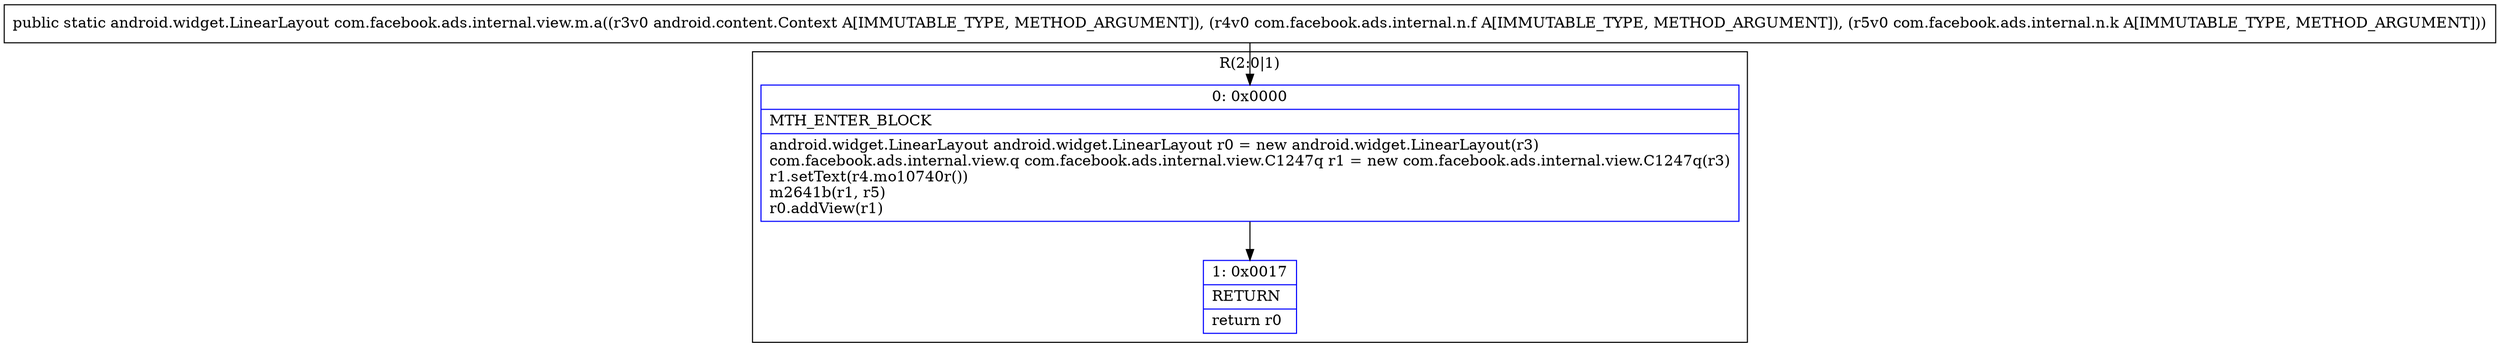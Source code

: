 digraph "CFG forcom.facebook.ads.internal.view.m.a(Landroid\/content\/Context;Lcom\/facebook\/ads\/internal\/n\/f;Lcom\/facebook\/ads\/internal\/n\/k;)Landroid\/widget\/LinearLayout;" {
subgraph cluster_Region_1280559459 {
label = "R(2:0|1)";
node [shape=record,color=blue];
Node_0 [shape=record,label="{0\:\ 0x0000|MTH_ENTER_BLOCK\l|android.widget.LinearLayout android.widget.LinearLayout r0 = new android.widget.LinearLayout(r3)\lcom.facebook.ads.internal.view.q com.facebook.ads.internal.view.C1247q r1 = new com.facebook.ads.internal.view.C1247q(r3)\lr1.setText(r4.mo10740r())\lm2641b(r1, r5)\lr0.addView(r1)\l}"];
Node_1 [shape=record,label="{1\:\ 0x0017|RETURN\l|return r0\l}"];
}
MethodNode[shape=record,label="{public static android.widget.LinearLayout com.facebook.ads.internal.view.m.a((r3v0 android.content.Context A[IMMUTABLE_TYPE, METHOD_ARGUMENT]), (r4v0 com.facebook.ads.internal.n.f A[IMMUTABLE_TYPE, METHOD_ARGUMENT]), (r5v0 com.facebook.ads.internal.n.k A[IMMUTABLE_TYPE, METHOD_ARGUMENT])) }"];
MethodNode -> Node_0;
Node_0 -> Node_1;
}

